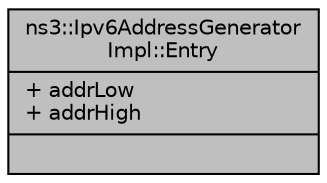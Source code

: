 digraph "ns3::Ipv6AddressGeneratorImpl::Entry"
{
  edge [fontname="Helvetica",fontsize="10",labelfontname="Helvetica",labelfontsize="10"];
  node [fontname="Helvetica",fontsize="10",shape=record];
  Node1 [label="{ns3::Ipv6AddressGenerator\lImpl::Entry\n|+ addrLow\l+ addrHigh\l|}",height=0.2,width=0.4,color="black", fillcolor="grey75", style="filled", fontcolor="black"];
}
